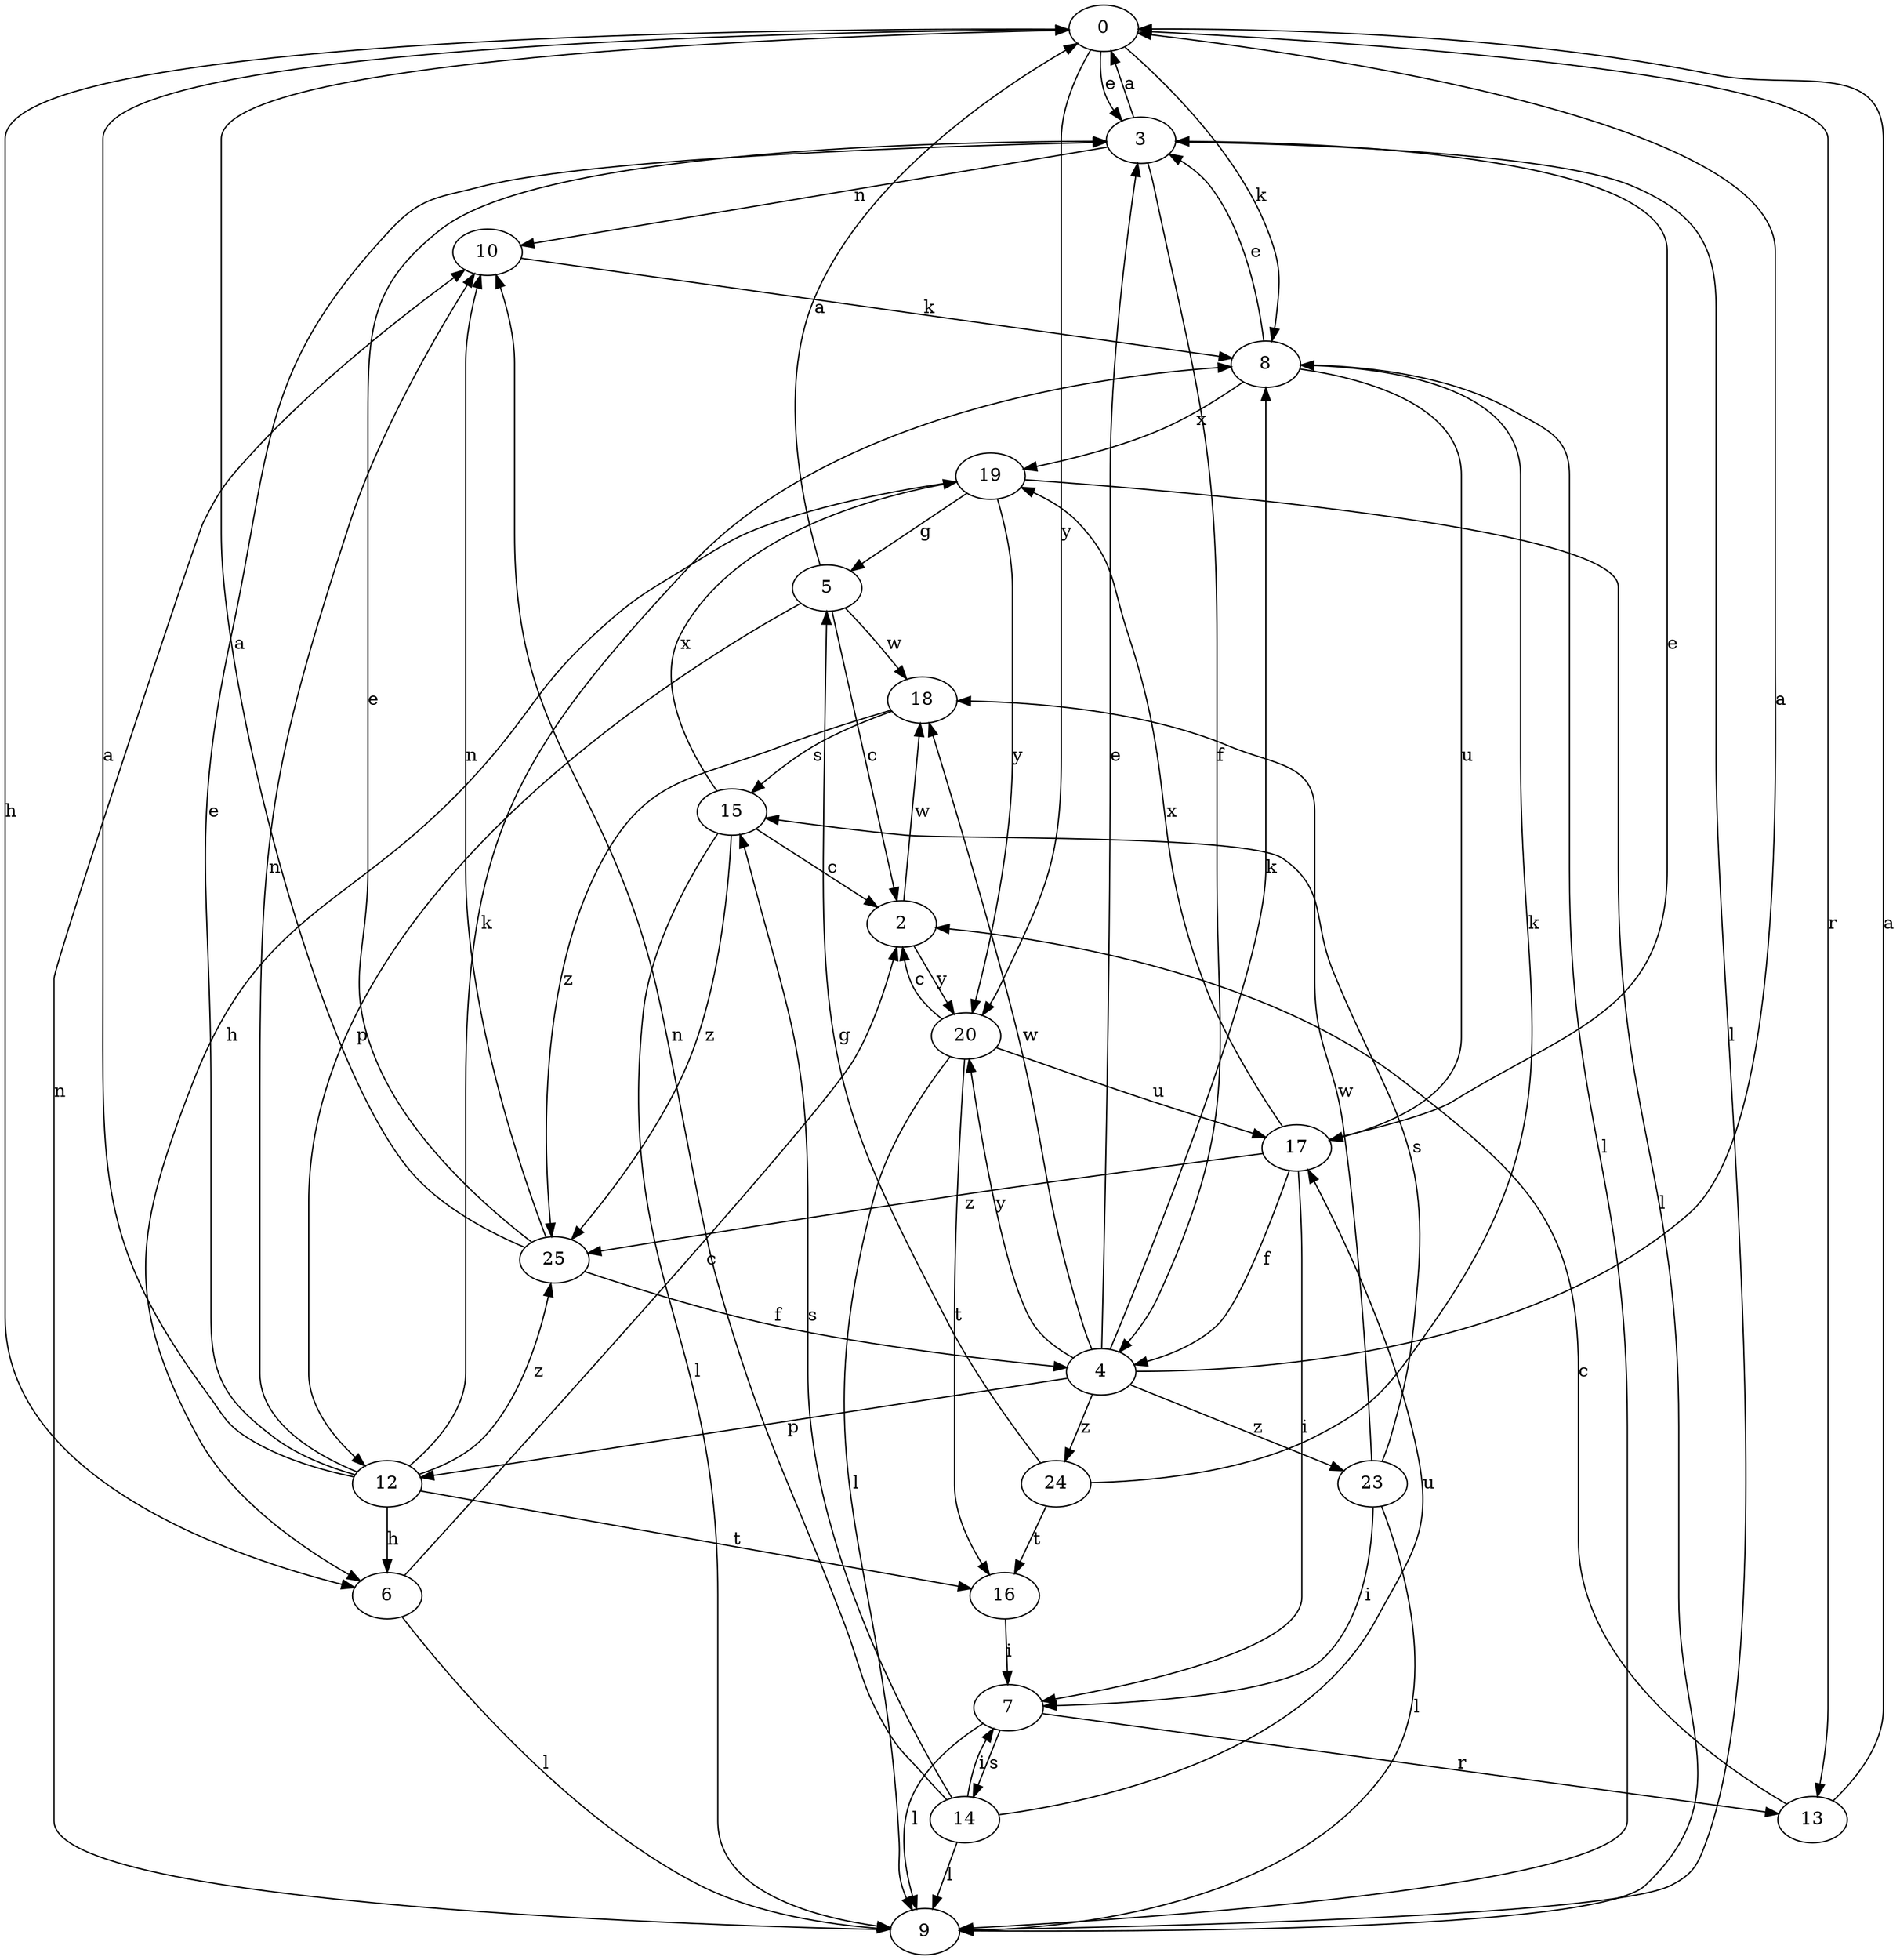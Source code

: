 strict digraph  {
0;
2;
3;
4;
5;
6;
7;
8;
9;
10;
12;
13;
14;
15;
16;
17;
18;
19;
20;
23;
24;
25;
0 -> 3  [label=e];
0 -> 6  [label=h];
0 -> 8  [label=k];
0 -> 13  [label=r];
0 -> 20  [label=y];
2 -> 18  [label=w];
2 -> 20  [label=y];
3 -> 0  [label=a];
3 -> 4  [label=f];
3 -> 9  [label=l];
3 -> 10  [label=n];
4 -> 0  [label=a];
4 -> 3  [label=e];
4 -> 8  [label=k];
4 -> 12  [label=p];
4 -> 18  [label=w];
4 -> 20  [label=y];
4 -> 23  [label=z];
4 -> 24  [label=z];
5 -> 0  [label=a];
5 -> 2  [label=c];
5 -> 12  [label=p];
5 -> 18  [label=w];
6 -> 2  [label=c];
6 -> 9  [label=l];
7 -> 9  [label=l];
7 -> 13  [label=r];
7 -> 14  [label=s];
8 -> 3  [label=e];
8 -> 9  [label=l];
8 -> 17  [label=u];
8 -> 19  [label=x];
9 -> 10  [label=n];
10 -> 8  [label=k];
12 -> 0  [label=a];
12 -> 3  [label=e];
12 -> 6  [label=h];
12 -> 8  [label=k];
12 -> 10  [label=n];
12 -> 16  [label=t];
12 -> 25  [label=z];
13 -> 0  [label=a];
13 -> 2  [label=c];
14 -> 7  [label=i];
14 -> 9  [label=l];
14 -> 10  [label=n];
14 -> 15  [label=s];
14 -> 17  [label=u];
15 -> 2  [label=c];
15 -> 9  [label=l];
15 -> 19  [label=x];
15 -> 25  [label=z];
16 -> 7  [label=i];
17 -> 3  [label=e];
17 -> 4  [label=f];
17 -> 7  [label=i];
17 -> 19  [label=x];
17 -> 25  [label=z];
18 -> 15  [label=s];
18 -> 25  [label=z];
19 -> 5  [label=g];
19 -> 6  [label=h];
19 -> 9  [label=l];
19 -> 20  [label=y];
20 -> 2  [label=c];
20 -> 9  [label=l];
20 -> 16  [label=t];
20 -> 17  [label=u];
23 -> 7  [label=i];
23 -> 9  [label=l];
23 -> 15  [label=s];
23 -> 18  [label=w];
24 -> 5  [label=g];
24 -> 8  [label=k];
24 -> 16  [label=t];
25 -> 0  [label=a];
25 -> 3  [label=e];
25 -> 4  [label=f];
25 -> 10  [label=n];
}
